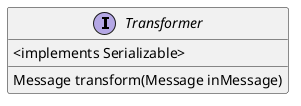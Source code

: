 @startuml
interface Transformer   {
    <implements Serializable>
  Message transform(Message inMessage)
}
@enduml

